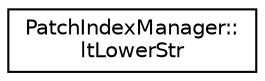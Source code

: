 digraph "Graphical Class Hierarchy"
{
  edge [fontname="Helvetica",fontsize="10",labelfontname="Helvetica",labelfontsize="10"];
  node [fontname="Helvetica",fontsize="10",shape=record];
  rankdir="LR";
  Node1 [label="PatchIndexManager::\lltLowerStr",height=0.2,width=0.4,color="black", fillcolor="white", style="filled",URL="$structRNReplicaNet_1_1RNLobby_1_1PatchIndexManager_1_1ltLowerStr.html"];
}
